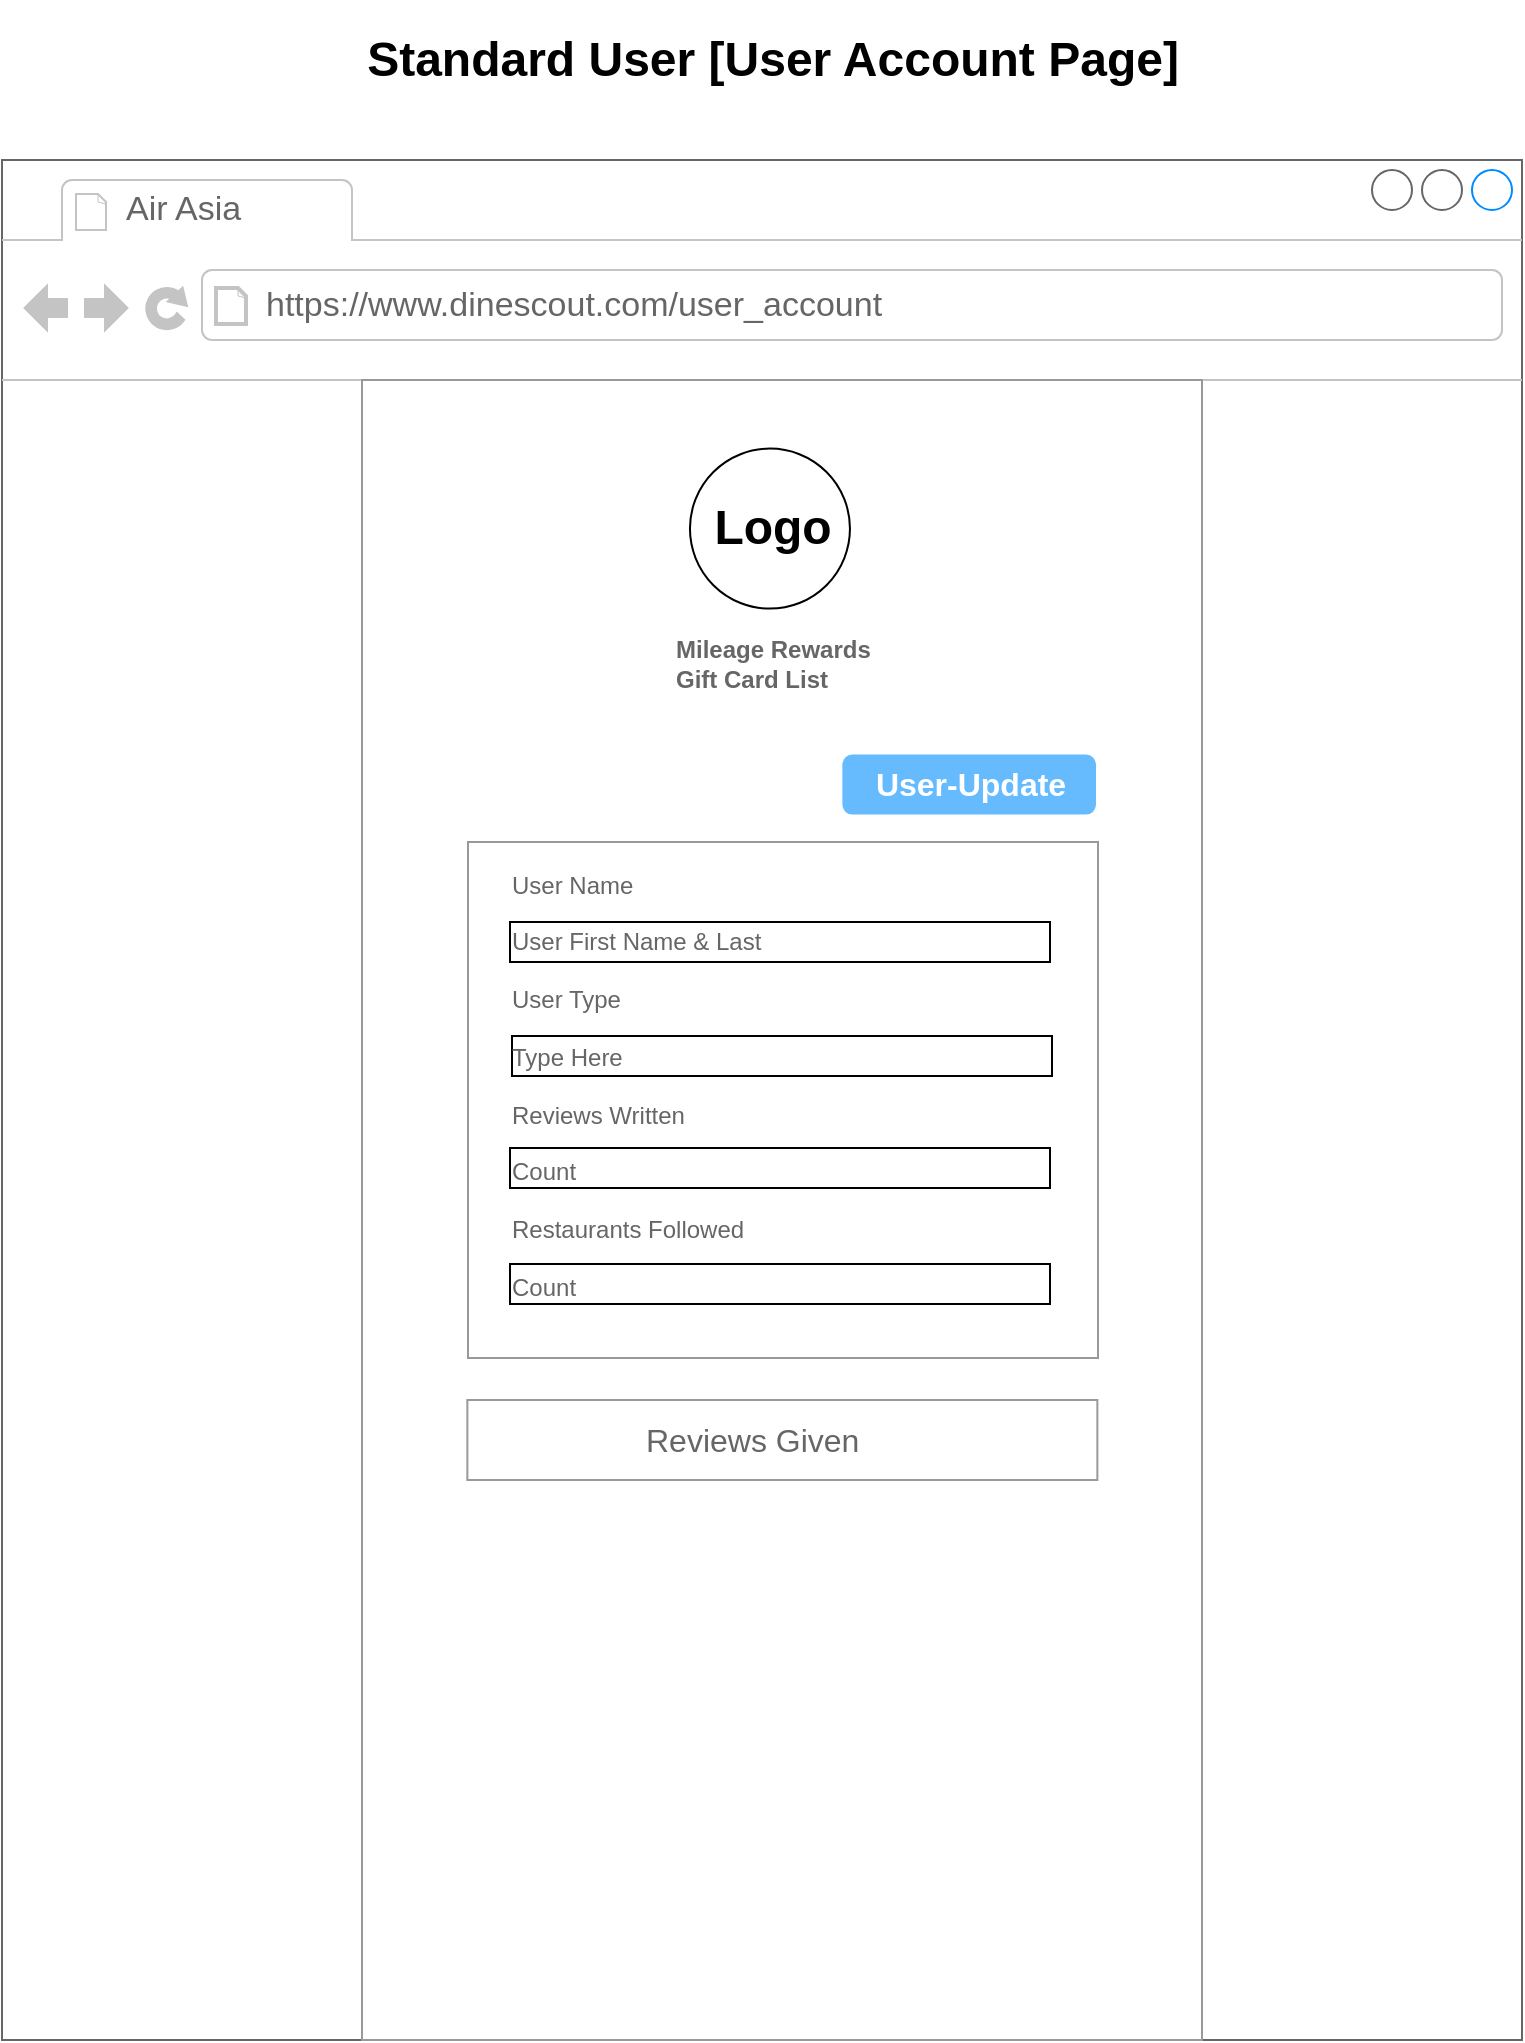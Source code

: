 <mxfile version="24.8.0">
  <diagram name="Page-1" id="GNzj96wlSZAgZW0B1Xzi">
    <mxGraphModel dx="1232" dy="1097" grid="1" gridSize="10" guides="1" tooltips="1" connect="1" arrows="1" fold="1" page="1" pageScale="1" pageWidth="850" pageHeight="1100" math="0" shadow="0">
      <root>
        <mxCell id="0" />
        <mxCell id="1" parent="0" />
        <mxCell id="h8tkEOQfb4YPFhZdcTbf-1" value="" style="strokeWidth=1;shadow=0;dashed=0;align=center;html=1;shape=mxgraph.mockup.containers.browserWindow;rSize=0;strokeColor=#666666;strokeColor2=#008cff;strokeColor3=#c4c4c4;mainText=,;recursiveResize=0;" vertex="1" parent="1">
          <mxGeometry x="40" y="120" width="760" height="940" as="geometry" />
        </mxCell>
        <mxCell id="h8tkEOQfb4YPFhZdcTbf-2" value="Air Asia" style="strokeWidth=1;shadow=0;dashed=0;align=center;html=1;shape=mxgraph.mockup.containers.anchor;fontSize=17;fontColor=#666666;align=left;whiteSpace=wrap;" vertex="1" parent="h8tkEOQfb4YPFhZdcTbf-1">
          <mxGeometry x="60" y="12" width="110" height="26" as="geometry" />
        </mxCell>
        <mxCell id="h8tkEOQfb4YPFhZdcTbf-3" value="https://www.dinescout.com/user_account" style="strokeWidth=1;shadow=0;dashed=0;align=center;html=1;shape=mxgraph.mockup.containers.anchor;rSize=0;fontSize=17;fontColor=#666666;align=left;" vertex="1" parent="h8tkEOQfb4YPFhZdcTbf-1">
          <mxGeometry x="130" y="60" width="250" height="26" as="geometry" />
        </mxCell>
        <mxCell id="h8tkEOQfb4YPFhZdcTbf-4" value="" style="strokeWidth=1;shadow=0;dashed=0;align=center;html=1;shape=mxgraph.mockup.forms.rrect;rSize=0;strokeColor=#999999;fillColor=#ffffff;" vertex="1" parent="h8tkEOQfb4YPFhZdcTbf-1">
          <mxGeometry x="180" y="110" width="420" height="830" as="geometry" />
        </mxCell>
        <mxCell id="h8tkEOQfb4YPFhZdcTbf-5" value="&lt;b&gt;Mileage Rewards&lt;/b&gt;&lt;div&gt;&lt;b&gt;Gift Card List&lt;/b&gt;&lt;/div&gt;" style="strokeWidth=1;shadow=0;dashed=0;align=center;html=1;shape=mxgraph.mockup.forms.anchor;fontSize=12;fontColor=#666666;align=left;resizeWidth=1;spacingLeft=0;" vertex="1" parent="h8tkEOQfb4YPFhZdcTbf-4">
          <mxGeometry width="273" height="40" relative="1" as="geometry">
            <mxPoint x="155" y="122" as="offset" />
          </mxGeometry>
        </mxCell>
        <mxCell id="h8tkEOQfb4YPFhZdcTbf-8" value="" style="ellipse;whiteSpace=wrap;html=1;aspect=fixed;" vertex="1" parent="h8tkEOQfb4YPFhZdcTbf-4">
          <mxGeometry x="163.98" y="34.303" width="80" height="80" as="geometry" />
        </mxCell>
        <mxCell id="h8tkEOQfb4YPFhZdcTbf-9" value="Logo" style="text;strokeColor=none;fillColor=none;html=1;fontSize=24;fontStyle=1;verticalAlign=middle;align=center;" vertex="1" parent="h8tkEOQfb4YPFhZdcTbf-4">
          <mxGeometry x="100" y="51.61" width="210" height="45.39" as="geometry" />
        </mxCell>
        <mxCell id="h8tkEOQfb4YPFhZdcTbf-10" value="Cust-Add" style="strokeWidth=1;shadow=0;dashed=0;align=center;html=1;shape=mxgraph.mockup.forms.rrect;rSize=5;strokeColor=none;fontColor=#ffffff;fillColor=#66bbff;fontSize=16;fontStyle=1;" vertex="1" parent="h8tkEOQfb4YPFhZdcTbf-4">
          <mxGeometry x="52.68" y="370.0" width="80" height="30" as="geometry" />
        </mxCell>
        <mxCell id="h8tkEOQfb4YPFhZdcTbf-11" value="Card-Add" style="strokeWidth=1;shadow=0;dashed=0;align=center;html=1;shape=mxgraph.mockup.forms.rrect;rSize=5;strokeColor=none;fontColor=#ffffff;fillColor=#66bbff;fontSize=16;fontStyle=1;" vertex="1" parent="h8tkEOQfb4YPFhZdcTbf-4">
          <mxGeometry x="287.5" y="370.0" width="80" height="30" as="geometry" />
        </mxCell>
        <mxCell id="h8tkEOQfb4YPFhZdcTbf-17" value="" style="strokeWidth=1;shadow=0;dashed=0;align=center;html=1;shape=mxgraph.mockup.forms.anchor;fontSize=12;fontColor=#666666;align=left;resizeWidth=1;spacingLeft=0;" vertex="1" parent="h8tkEOQfb4YPFhZdcTbf-4">
          <mxGeometry x="164.5" y="540" width="115" height="20" as="geometry" />
        </mxCell>
        <mxCell id="h8tkEOQfb4YPFhZdcTbf-32" value="" style="strokeWidth=1;shadow=0;dashed=0;align=center;html=1;shape=mxgraph.mockup.forms.rrect;rSize=0;strokeColor=#999999;fontColor=#666666;align=left;spacingLeft=5;resizeWidth=1;" vertex="1" parent="h8tkEOQfb4YPFhZdcTbf-4">
          <mxGeometry x="52.68" y="510" width="315" height="40" as="geometry" />
        </mxCell>
        <mxCell id="h8tkEOQfb4YPFhZdcTbf-33" value="&lt;font style=&quot;font-size: 16px;&quot;&gt;Reviews Given&lt;/font&gt;" style="strokeWidth=1;shadow=0;dashed=0;align=center;html=1;shape=mxgraph.mockup.forms.anchor;fontSize=12;fontColor=#666666;align=left;resizeWidth=1;spacingLeft=0;" vertex="1" parent="h8tkEOQfb4YPFhZdcTbf-4">
          <mxGeometry x="140" y="465" width="210" height="130" as="geometry" />
        </mxCell>
        <mxCell id="h8tkEOQfb4YPFhZdcTbf-22" value="Standard User [User Account Page]" style="text;strokeColor=none;fillColor=none;html=1;fontSize=24;fontStyle=1;verticalAlign=middle;align=center;" vertex="1" parent="1">
          <mxGeometry x="375" y="40" width="100" height="60" as="geometry" />
        </mxCell>
        <mxCell id="h8tkEOQfb4YPFhZdcTbf-23" value="" style="strokeWidth=1;shadow=0;dashed=0;align=center;html=1;shape=mxgraph.mockup.forms.rrect;rSize=0;strokeColor=#999999;fontColor=#666666;align=left;spacingLeft=5;resizeWidth=1;" vertex="1" parent="1">
          <mxGeometry x="273" y="461" width="315" height="258" as="geometry" />
        </mxCell>
        <mxCell id="h8tkEOQfb4YPFhZdcTbf-24" value="" style="rounded=0;whiteSpace=wrap;html=1;" vertex="1" parent="1">
          <mxGeometry x="294" y="501" width="270" height="20" as="geometry" />
        </mxCell>
        <mxCell id="h8tkEOQfb4YPFhZdcTbf-26" value="" style="rounded=0;whiteSpace=wrap;html=1;" vertex="1" parent="1">
          <mxGeometry x="295" y="558" width="270" height="20" as="geometry" />
        </mxCell>
        <mxCell id="h8tkEOQfb4YPFhZdcTbf-27" value="" style="rounded=0;whiteSpace=wrap;html=1;" vertex="1" parent="1">
          <mxGeometry x="294" y="614" width="270" height="20" as="geometry" />
        </mxCell>
        <mxCell id="h8tkEOQfb4YPFhZdcTbf-29" value="" style="rounded=0;whiteSpace=wrap;html=1;" vertex="1" parent="1">
          <mxGeometry x="294" y="672" width="270" height="20" as="geometry" />
        </mxCell>
        <mxCell id="h8tkEOQfb4YPFhZdcTbf-28" value="User Name&lt;div&gt;&lt;br&gt;&lt;/div&gt;&lt;div&gt;User First Name &amp;amp; Last&lt;br&gt;&lt;div&gt;&lt;br&gt;&lt;/div&gt;&lt;div&gt;User Type&lt;/div&gt;&lt;div&gt;&lt;br&gt;&lt;/div&gt;&lt;div&gt;Type Here&lt;/div&gt;&lt;div&gt;&lt;br&gt;&lt;/div&gt;&lt;div&gt;Reviews Written&lt;/div&gt;&lt;div&gt;&lt;br&gt;&lt;/div&gt;&lt;div&gt;Count&lt;/div&gt;&lt;div&gt;&lt;br&gt;&lt;/div&gt;&lt;div&gt;Restaurants Followed&lt;/div&gt;&lt;/div&gt;&lt;div&gt;&lt;br&gt;&lt;/div&gt;&lt;div&gt;Count&lt;/div&gt;" style="strokeWidth=1;shadow=0;dashed=0;align=center;html=1;shape=mxgraph.mockup.forms.anchor;fontSize=12;fontColor=#666666;align=left;resizeWidth=1;spacingLeft=0;" vertex="1" parent="1">
          <mxGeometry x="293" y="518" width="210" height="130" as="geometry" />
        </mxCell>
        <mxCell id="h8tkEOQfb4YPFhZdcTbf-30" value="User-Update" style="strokeWidth=1;shadow=0;dashed=0;align=center;html=1;shape=mxgraph.mockup.forms.rrect;rSize=5;strokeColor=none;fontColor=#ffffff;fillColor=#66bbff;fontSize=16;fontStyle=1;" vertex="1" parent="1">
          <mxGeometry x="460.18" y="417.3" width="126.82" height="30" as="geometry" />
        </mxCell>
      </root>
    </mxGraphModel>
  </diagram>
</mxfile>
